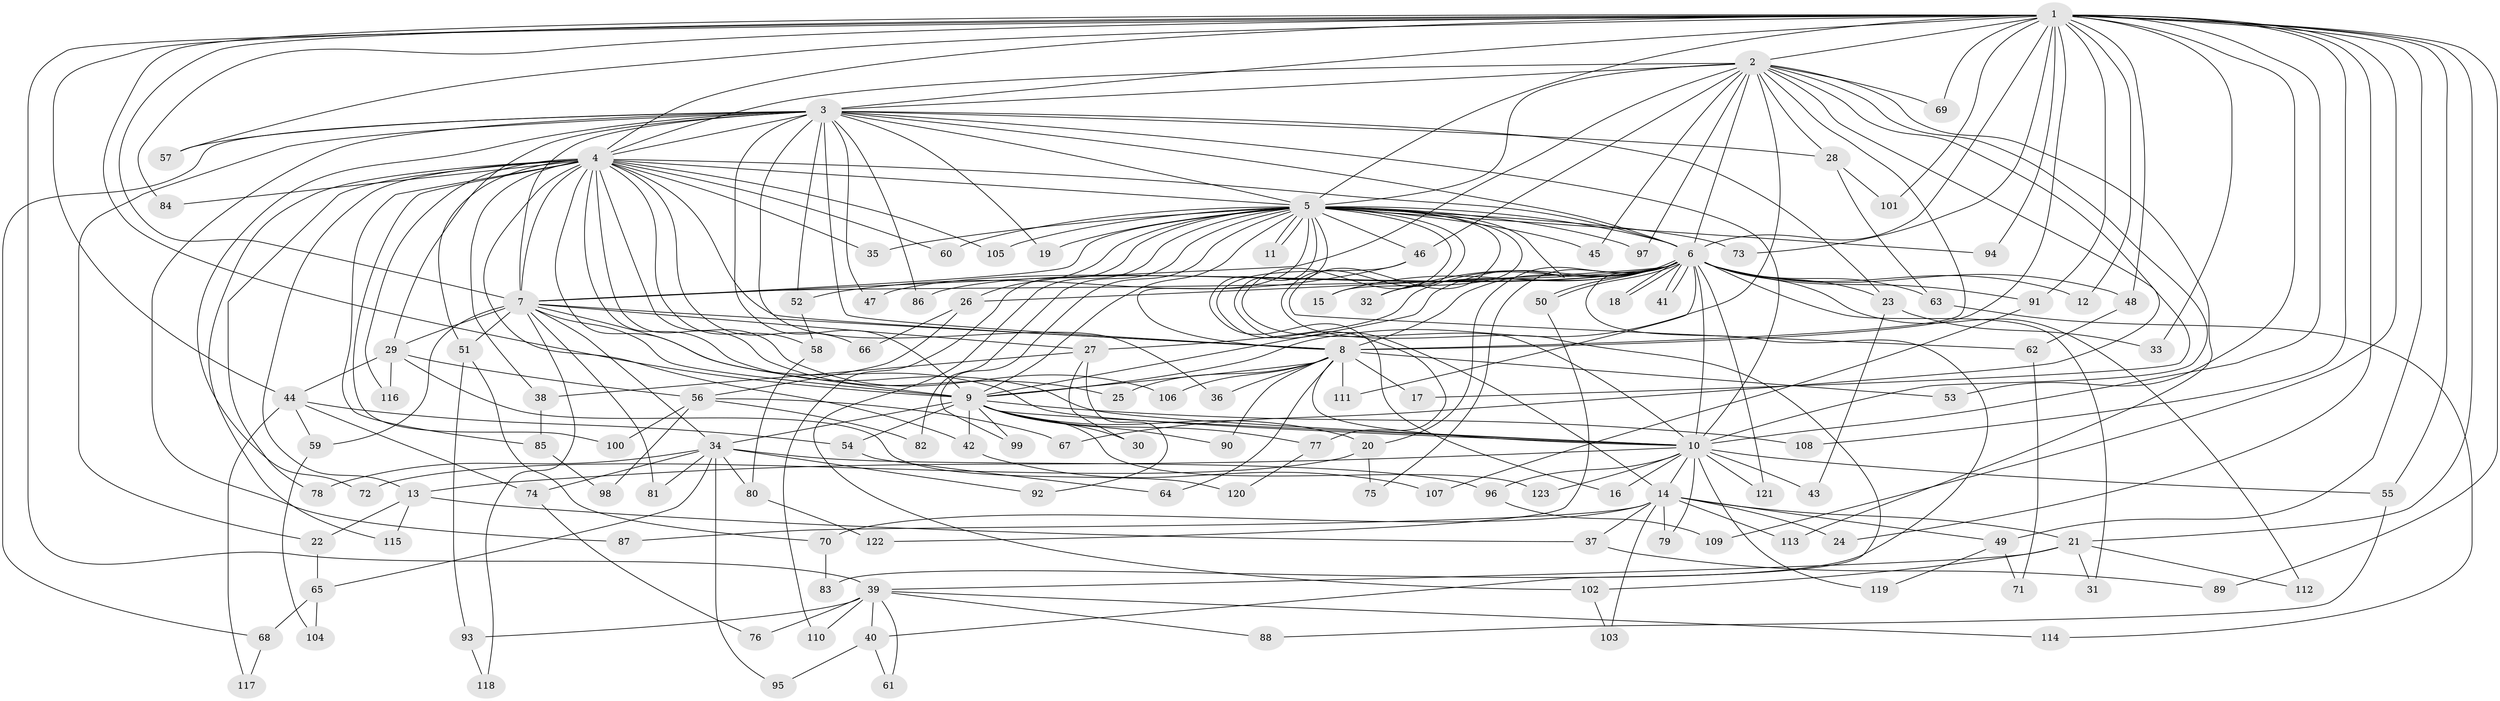 // coarse degree distribution, {30: 0.01020408163265306, 15: 0.01020408163265306, 22: 0.01020408163265306, 24: 0.01020408163265306, 37: 0.01020408163265306, 31: 0.01020408163265306, 14: 0.01020408163265306, 16: 0.01020408163265306, 17: 0.01020408163265306, 2: 0.5612244897959183, 4: 0.061224489795918366, 10: 0.01020408163265306, 1: 0.01020408163265306, 3: 0.20408163265306123, 11: 0.02040816326530612, 6: 0.030612244897959183, 5: 0.01020408163265306}
// Generated by graph-tools (version 1.1) at 2025/41/03/06/25 10:41:34]
// undirected, 123 vertices, 271 edges
graph export_dot {
graph [start="1"]
  node [color=gray90,style=filled];
  1;
  2;
  3;
  4;
  5;
  6;
  7;
  8;
  9;
  10;
  11;
  12;
  13;
  14;
  15;
  16;
  17;
  18;
  19;
  20;
  21;
  22;
  23;
  24;
  25;
  26;
  27;
  28;
  29;
  30;
  31;
  32;
  33;
  34;
  35;
  36;
  37;
  38;
  39;
  40;
  41;
  42;
  43;
  44;
  45;
  46;
  47;
  48;
  49;
  50;
  51;
  52;
  53;
  54;
  55;
  56;
  57;
  58;
  59;
  60;
  61;
  62;
  63;
  64;
  65;
  66;
  67;
  68;
  69;
  70;
  71;
  72;
  73;
  74;
  75;
  76;
  77;
  78;
  79;
  80;
  81;
  82;
  83;
  84;
  85;
  86;
  87;
  88;
  89;
  90;
  91;
  92;
  93;
  94;
  95;
  96;
  97;
  98;
  99;
  100;
  101;
  102;
  103;
  104;
  105;
  106;
  107;
  108;
  109;
  110;
  111;
  112;
  113;
  114;
  115;
  116;
  117;
  118;
  119;
  120;
  121;
  122;
  123;
  1 -- 2;
  1 -- 3;
  1 -- 4;
  1 -- 5;
  1 -- 6;
  1 -- 7;
  1 -- 8;
  1 -- 9;
  1 -- 10;
  1 -- 12;
  1 -- 21;
  1 -- 24;
  1 -- 33;
  1 -- 39;
  1 -- 44;
  1 -- 48;
  1 -- 49;
  1 -- 53;
  1 -- 55;
  1 -- 57;
  1 -- 69;
  1 -- 73;
  1 -- 84;
  1 -- 89;
  1 -- 91;
  1 -- 94;
  1 -- 101;
  1 -- 108;
  1 -- 109;
  2 -- 3;
  2 -- 4;
  2 -- 5;
  2 -- 6;
  2 -- 7;
  2 -- 8;
  2 -- 9;
  2 -- 10;
  2 -- 17;
  2 -- 28;
  2 -- 45;
  2 -- 46;
  2 -- 67;
  2 -- 69;
  2 -- 97;
  2 -- 113;
  3 -- 4;
  3 -- 5;
  3 -- 6;
  3 -- 7;
  3 -- 8;
  3 -- 9;
  3 -- 10;
  3 -- 19;
  3 -- 22;
  3 -- 23;
  3 -- 28;
  3 -- 29;
  3 -- 36;
  3 -- 47;
  3 -- 52;
  3 -- 57;
  3 -- 68;
  3 -- 72;
  3 -- 86;
  3 -- 87;
  4 -- 5;
  4 -- 6;
  4 -- 7;
  4 -- 8;
  4 -- 9;
  4 -- 10;
  4 -- 13;
  4 -- 25;
  4 -- 35;
  4 -- 38;
  4 -- 42;
  4 -- 51;
  4 -- 58;
  4 -- 60;
  4 -- 66;
  4 -- 78;
  4 -- 84;
  4 -- 85;
  4 -- 100;
  4 -- 105;
  4 -- 106;
  4 -- 115;
  4 -- 116;
  5 -- 6;
  5 -- 7;
  5 -- 8;
  5 -- 9;
  5 -- 10;
  5 -- 11;
  5 -- 11;
  5 -- 14;
  5 -- 15;
  5 -- 16;
  5 -- 19;
  5 -- 26;
  5 -- 32;
  5 -- 35;
  5 -- 40;
  5 -- 45;
  5 -- 46;
  5 -- 60;
  5 -- 62;
  5 -- 73;
  5 -- 82;
  5 -- 94;
  5 -- 97;
  5 -- 99;
  5 -- 102;
  5 -- 105;
  5 -- 110;
  6 -- 7;
  6 -- 8;
  6 -- 9;
  6 -- 10;
  6 -- 12;
  6 -- 15;
  6 -- 18;
  6 -- 18;
  6 -- 20;
  6 -- 23;
  6 -- 26;
  6 -- 27;
  6 -- 31;
  6 -- 32;
  6 -- 41;
  6 -- 41;
  6 -- 47;
  6 -- 48;
  6 -- 50;
  6 -- 50;
  6 -- 63;
  6 -- 75;
  6 -- 83;
  6 -- 86;
  6 -- 91;
  6 -- 111;
  6 -- 112;
  6 -- 121;
  7 -- 8;
  7 -- 9;
  7 -- 10;
  7 -- 27;
  7 -- 29;
  7 -- 34;
  7 -- 51;
  7 -- 59;
  7 -- 81;
  7 -- 118;
  8 -- 9;
  8 -- 10;
  8 -- 17;
  8 -- 25;
  8 -- 36;
  8 -- 53;
  8 -- 64;
  8 -- 90;
  8 -- 106;
  8 -- 111;
  9 -- 10;
  9 -- 20;
  9 -- 30;
  9 -- 34;
  9 -- 42;
  9 -- 54;
  9 -- 77;
  9 -- 90;
  9 -- 99;
  9 -- 108;
  9 -- 123;
  10 -- 13;
  10 -- 14;
  10 -- 16;
  10 -- 43;
  10 -- 55;
  10 -- 79;
  10 -- 96;
  10 -- 119;
  10 -- 121;
  10 -- 123;
  13 -- 22;
  13 -- 37;
  13 -- 115;
  14 -- 21;
  14 -- 24;
  14 -- 37;
  14 -- 49;
  14 -- 70;
  14 -- 79;
  14 -- 87;
  14 -- 103;
  14 -- 113;
  20 -- 72;
  20 -- 75;
  21 -- 31;
  21 -- 39;
  21 -- 102;
  21 -- 112;
  22 -- 65;
  23 -- 33;
  23 -- 43;
  26 -- 56;
  26 -- 66;
  27 -- 30;
  27 -- 38;
  27 -- 92;
  28 -- 63;
  28 -- 101;
  29 -- 44;
  29 -- 56;
  29 -- 116;
  29 -- 120;
  34 -- 65;
  34 -- 74;
  34 -- 78;
  34 -- 80;
  34 -- 81;
  34 -- 92;
  34 -- 95;
  34 -- 96;
  37 -- 89;
  38 -- 85;
  39 -- 40;
  39 -- 61;
  39 -- 76;
  39 -- 88;
  39 -- 93;
  39 -- 110;
  39 -- 114;
  40 -- 61;
  40 -- 95;
  42 -- 107;
  44 -- 54;
  44 -- 59;
  44 -- 74;
  44 -- 117;
  46 -- 52;
  46 -- 77;
  48 -- 62;
  49 -- 71;
  49 -- 119;
  50 -- 122;
  51 -- 70;
  51 -- 93;
  52 -- 58;
  54 -- 64;
  55 -- 88;
  56 -- 67;
  56 -- 82;
  56 -- 98;
  56 -- 100;
  58 -- 80;
  59 -- 104;
  62 -- 71;
  63 -- 114;
  65 -- 68;
  65 -- 104;
  68 -- 117;
  70 -- 83;
  74 -- 76;
  77 -- 120;
  80 -- 122;
  85 -- 98;
  91 -- 107;
  93 -- 118;
  96 -- 109;
  102 -- 103;
}
